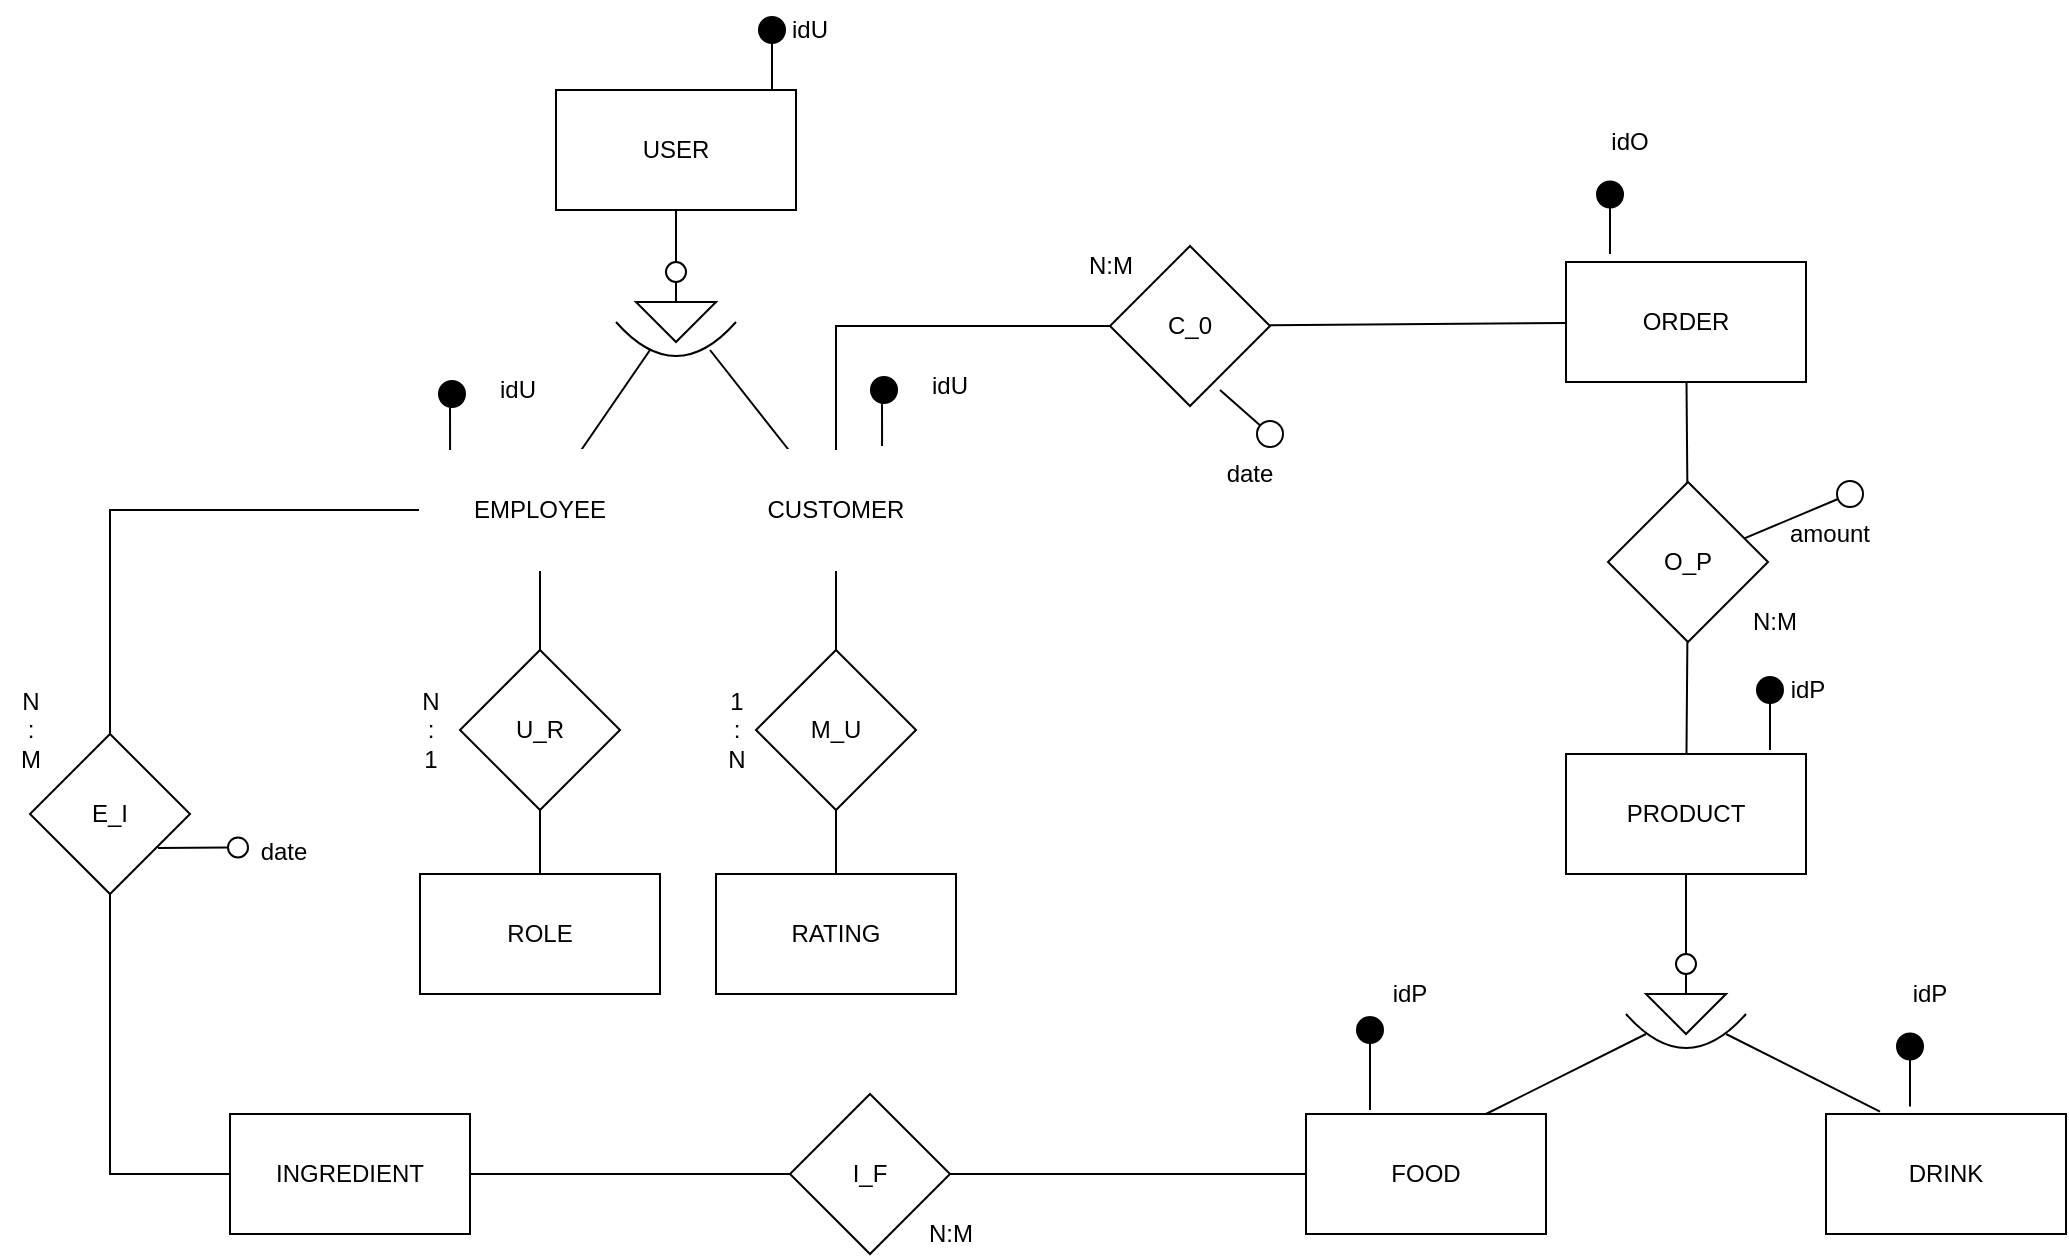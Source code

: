<mxfile>
    <diagram id="8c1o9rWZdT7yYK4Xh15i" name="ERM">
        <mxGraphModel dx="772" dy="729" grid="1" gridSize="10" guides="1" tooltips="1" connect="1" arrows="1" fold="1" page="1" pageScale="1" pageWidth="827" pageHeight="1169" math="0" shadow="0">
            <root>
                <mxCell id="0"/>
                <mxCell id="1" parent="0"/>
                <mxCell id="2" value="USER" style="rounded=0;whiteSpace=wrap;html=1;" parent="1" vertex="1">
                    <mxGeometry x="433" y="320" width="120" height="60" as="geometry"/>
                </mxCell>
                <mxCell id="3" value="ROLE" style="rounded=0;whiteSpace=wrap;html=1;" parent="1" vertex="1">
                    <mxGeometry x="365" y="712" width="120" height="60" as="geometry"/>
                </mxCell>
                <mxCell id="6" style="edgeStyle=none;html=1;endArrow=none;endFill=0;strokeColor=default;" parent="1" source="4" target="3" edge="1">
                    <mxGeometry relative="1" as="geometry">
                        <mxPoint x="160" y="560" as="targetPoint"/>
                    </mxGeometry>
                </mxCell>
                <mxCell id="152" style="edgeStyle=none;shape=connector;rounded=1;sketch=0;html=1;exitX=0.5;exitY=0;exitDx=0;exitDy=0;shadow=0;labelBackgroundColor=default;fontFamily=Helvetica;fontSize=11;fontColor=default;endArrow=none;strokeColor=default;" parent="1" source="4" target="139" edge="1">
                    <mxGeometry relative="1" as="geometry"/>
                </mxCell>
                <mxCell id="4" value="U_R" style="rhombus;whiteSpace=wrap;html=1;" parent="1" vertex="1">
                    <mxGeometry x="385" y="600" width="80" height="80" as="geometry"/>
                </mxCell>
                <mxCell id="7" value="N&lt;br&gt;:&lt;br&gt;1" style="text;html=1;align=center;verticalAlign=middle;resizable=0;points=[];autosize=1;strokeColor=none;fillColor=none;" parent="1" vertex="1">
                    <mxGeometry x="360" y="615" width="20" height="50" as="geometry"/>
                </mxCell>
                <mxCell id="46" style="edgeStyle=none;html=1;exitX=0.75;exitY=0;exitDx=0;exitDy=0;endArrow=none;endFill=0;strokeColor=default;" parent="1" source="8" edge="1">
                    <mxGeometry relative="1" as="geometry">
                        <mxPoint x="978" y="792" as="targetPoint"/>
                    </mxGeometry>
                </mxCell>
                <mxCell id="8" value="FOOD" style="rounded=0;whiteSpace=wrap;html=1;" parent="1" vertex="1">
                    <mxGeometry x="808" y="832" width="120" height="60" as="geometry"/>
                </mxCell>
                <mxCell id="9" value="INGREDIENT" style="rounded=0;whiteSpace=wrap;html=1;" parent="1" vertex="1">
                    <mxGeometry x="270" y="832" width="120" height="60" as="geometry"/>
                </mxCell>
                <mxCell id="11" style="edgeStyle=none;html=1;endArrow=none;endFill=0;strokeColor=default;" parent="1" source="10" target="9" edge="1">
                    <mxGeometry relative="1" as="geometry">
                        <mxPoint x="693" y="1092" as="targetPoint"/>
                    </mxGeometry>
                </mxCell>
                <mxCell id="30" style="edgeStyle=none;html=1;endArrow=none;endFill=0;strokeColor=default;" parent="1" source="10" target="8" edge="1">
                    <mxGeometry relative="1" as="geometry"/>
                </mxCell>
                <mxCell id="10" value="I_F" style="rhombus;whiteSpace=wrap;html=1;" parent="1" vertex="1">
                    <mxGeometry x="550" y="822" width="80" height="80" as="geometry"/>
                </mxCell>
                <mxCell id="13" value="N:M" style="text;html=1;align=center;verticalAlign=middle;resizable=0;points=[];autosize=1;strokeColor=none;fillColor=none;" parent="1" vertex="1">
                    <mxGeometry x="610" y="882" width="40" height="20" as="geometry"/>
                </mxCell>
                <mxCell id="14" value="ORDER" style="whiteSpace=wrap;html=1;" parent="1" vertex="1">
                    <mxGeometry x="938" y="406" width="120" height="60" as="geometry"/>
                </mxCell>
                <mxCell id="15" value="PRODUCT" style="whiteSpace=wrap;html=1;" parent="1" vertex="1">
                    <mxGeometry x="938" y="652" width="120" height="60" as="geometry"/>
                </mxCell>
                <mxCell id="18" style="edgeStyle=none;html=1;endArrow=none;endFill=0;strokeColor=default;" parent="1" source="16" target="15" edge="1">
                    <mxGeometry relative="1" as="geometry"/>
                </mxCell>
                <mxCell id="19" style="edgeStyle=none;html=1;endArrow=none;endFill=0;strokeColor=default;" parent="1" source="16" target="14" edge="1">
                    <mxGeometry relative="1" as="geometry"/>
                </mxCell>
                <mxCell id="16" value="O_P" style="rhombus;whiteSpace=wrap;html=1;" parent="1" vertex="1">
                    <mxGeometry x="959" y="516" width="80" height="80" as="geometry"/>
                </mxCell>
                <mxCell id="20" value="N:M" style="text;html=1;align=center;verticalAlign=middle;resizable=0;points=[];autosize=1;strokeColor=none;fillColor=none;" parent="1" vertex="1">
                    <mxGeometry x="1022" y="576" width="40" height="20" as="geometry"/>
                </mxCell>
                <mxCell id="45" style="edgeStyle=none;html=1;endArrow=none;endFill=0;strokeColor=default;exitX=0.225;exitY=-0.02;exitDx=0;exitDy=0;exitPerimeter=0;" parent="1" source="31" edge="1">
                    <mxGeometry relative="1" as="geometry">
                        <mxPoint x="1018" y="792" as="targetPoint"/>
                    </mxGeometry>
                </mxCell>
                <mxCell id="31" value="DRINK" style="rounded=0;whiteSpace=wrap;html=1;" parent="1" vertex="1">
                    <mxGeometry x="1068" y="832" width="120" height="60" as="geometry"/>
                </mxCell>
                <mxCell id="39" value="" style="group" parent="1" vertex="1" connectable="0">
                    <mxGeometry x="978" y="752" width="40" height="64" as="geometry"/>
                </mxCell>
                <mxCell id="40" value="" style="curved=1;endArrow=none;html=1;strokeColor=default;endFill=0;" parent="39" edge="1">
                    <mxGeometry width="50" height="50" relative="1" as="geometry">
                        <mxPoint x="-10" y="30" as="sourcePoint"/>
                        <mxPoint x="50" y="30" as="targetPoint"/>
                        <Array as="points">
                            <mxPoint x="20" y="64"/>
                        </Array>
                    </mxGeometry>
                </mxCell>
                <mxCell id="41" value="" style="triangle;whiteSpace=wrap;html=1;rotation=90;" parent="39" vertex="1">
                    <mxGeometry x="10" y="10" width="20" height="40" as="geometry"/>
                </mxCell>
                <mxCell id="42" value="" style="ellipse;whiteSpace=wrap;html=1;aspect=fixed;" parent="39" vertex="1">
                    <mxGeometry x="15" width="10" height="10" as="geometry"/>
                </mxCell>
                <mxCell id="43" style="edgeStyle=none;html=1;exitX=0;exitY=0.5;exitDx=0;exitDy=0;entryX=0.5;entryY=1;entryDx=0;entryDy=0;endArrow=none;endFill=0;strokeColor=default;" parent="39" source="41" target="42" edge="1">
                    <mxGeometry relative="1" as="geometry"/>
                </mxCell>
                <mxCell id="44" style="edgeStyle=none;html=1;exitX=0.5;exitY=0;exitDx=0;exitDy=0;entryX=0.5;entryY=1;entryDx=0;entryDy=0;endArrow=none;endFill=0;strokeColor=default;" parent="1" source="42" target="15" edge="1">
                    <mxGeometry relative="1" as="geometry"/>
                </mxCell>
                <mxCell id="57" value="N:M" style="text;html=1;align=center;verticalAlign=middle;resizable=0;points=[];autosize=1;strokeColor=none;fillColor=none;" parent="1" vertex="1">
                    <mxGeometry x="690" y="398" width="40" height="20" as="geometry"/>
                </mxCell>
                <mxCell id="62" style="edgeStyle=none;html=1;endArrow=none;endFill=0;strokeColor=default;" parent="1" source="60" target="61" edge="1">
                    <mxGeometry relative="1" as="geometry"/>
                </mxCell>
                <mxCell id="60" value="RATING" style="rounded=0;whiteSpace=wrap;html=1;" parent="1" vertex="1">
                    <mxGeometry x="513" y="712" width="120" height="60" as="geometry"/>
                </mxCell>
                <mxCell id="153" style="edgeStyle=none;shape=connector;rounded=1;sketch=0;html=1;shadow=0;labelBackgroundColor=default;fontFamily=Helvetica;fontSize=11;fontColor=default;endArrow=none;strokeColor=default;" parent="1" source="61" target="140" edge="1">
                    <mxGeometry relative="1" as="geometry"/>
                </mxCell>
                <mxCell id="61" value="M_U" style="rhombus;whiteSpace=wrap;html=1;" parent="1" vertex="1">
                    <mxGeometry x="533" y="600" width="80" height="80" as="geometry"/>
                </mxCell>
                <mxCell id="132" value="" style="group" parent="1" vertex="1" connectable="0">
                    <mxGeometry x="473" y="406" width="40" height="64" as="geometry"/>
                </mxCell>
                <mxCell id="133" value="" style="curved=1;endArrow=none;html=1;strokeColor=default;endFill=0;" parent="132" edge="1">
                    <mxGeometry width="50" height="50" relative="1" as="geometry">
                        <mxPoint x="-10" y="30" as="sourcePoint"/>
                        <mxPoint x="50" y="30" as="targetPoint"/>
                        <Array as="points">
                            <mxPoint x="20" y="64"/>
                        </Array>
                    </mxGeometry>
                </mxCell>
                <mxCell id="134" value="" style="triangle;whiteSpace=wrap;html=1;rotation=90;" parent="132" vertex="1">
                    <mxGeometry x="10" y="10" width="20" height="40" as="geometry"/>
                </mxCell>
                <mxCell id="135" value="" style="ellipse;whiteSpace=wrap;html=1;aspect=fixed;" parent="132" vertex="1">
                    <mxGeometry x="15" width="10" height="10" as="geometry"/>
                </mxCell>
                <mxCell id="136" style="edgeStyle=none;html=1;exitX=0;exitY=0.5;exitDx=0;exitDy=0;entryX=0.5;entryY=1;entryDx=0;entryDy=0;endArrow=none;endFill=0;strokeColor=default;" parent="132" source="134" target="135" edge="1">
                    <mxGeometry relative="1" as="geometry"/>
                </mxCell>
                <mxCell id="151" style="edgeStyle=none;shape=connector;rounded=1;sketch=0;html=1;shadow=0;labelBackgroundColor=default;fontFamily=Helvetica;fontSize=11;fontColor=default;endArrow=none;strokeColor=default;" parent="1" source="139" edge="1">
                    <mxGeometry relative="1" as="geometry">
                        <mxPoint x="480" y="450" as="targetPoint"/>
                    </mxGeometry>
                </mxCell>
                <mxCell id="158" style="edgeStyle=orthogonalEdgeStyle;shape=connector;rounded=0;sketch=0;html=1;shadow=0;labelBackgroundColor=default;fontFamily=Helvetica;fontSize=11;fontColor=default;endArrow=none;strokeColor=default;" parent="1" source="139" target="156" edge="1">
                    <mxGeometry relative="1" as="geometry"/>
                </mxCell>
                <mxCell id="139" value="EMPLOYEE" style="whiteSpace=wrap;html=1;shadow=0;strokeColor=#FFFFFF;" parent="1" vertex="1">
                    <mxGeometry x="365" y="500" width="120" height="60" as="geometry"/>
                </mxCell>
                <mxCell id="148" style="edgeStyle=none;shape=connector;rounded=1;sketch=0;html=1;shadow=0;labelBackgroundColor=default;fontFamily=Helvetica;fontSize=11;fontColor=default;endArrow=none;strokeColor=default;endFill=0;" parent="1" source="140" edge="1">
                    <mxGeometry relative="1" as="geometry">
                        <mxPoint x="510" y="450" as="targetPoint"/>
                    </mxGeometry>
                </mxCell>
                <mxCell id="140" value="CUSTOMER" style="whiteSpace=wrap;html=1;shadow=0;strokeColor=#FFFFFF;" parent="1" vertex="1">
                    <mxGeometry x="513" y="500" width="120" height="60" as="geometry"/>
                </mxCell>
                <mxCell id="143" style="edgeStyle=none;sketch=0;html=1;entryX=0.5;entryY=1;entryDx=0;entryDy=0;shadow=0;endArrow=none;endFill=0;strokeColor=default;rounded=1;startFill=1;" parent="1" source="135" target="2" edge="1">
                    <mxGeometry relative="1" as="geometry"/>
                </mxCell>
                <mxCell id="154" value="1&lt;br&gt;:&lt;br&gt;N" style="text;html=1;align=center;verticalAlign=middle;resizable=0;points=[];autosize=1;strokeColor=none;fillColor=none;" parent="1" vertex="1">
                    <mxGeometry x="513" y="615" width="20" height="50" as="geometry"/>
                </mxCell>
                <mxCell id="157" style="edgeStyle=orthogonalEdgeStyle;shape=connector;rounded=0;sketch=0;html=1;shadow=0;labelBackgroundColor=default;fontFamily=Helvetica;fontSize=11;fontColor=default;endArrow=none;strokeColor=default;" parent="1" source="156" target="9" edge="1">
                    <mxGeometry relative="1" as="geometry">
                        <Array as="points">
                            <mxPoint x="210" y="862"/>
                        </Array>
                    </mxGeometry>
                </mxCell>
                <mxCell id="156" value="E_I" style="rhombus;whiteSpace=wrap;html=1;" parent="1" vertex="1">
                    <mxGeometry x="170" y="642" width="80" height="80" as="geometry"/>
                </mxCell>
                <mxCell id="159" value="N&lt;br&gt;:&lt;br&gt;M" style="text;html=1;align=center;verticalAlign=middle;resizable=0;points=[];autosize=1;strokeColor=none;fillColor=none;" parent="1" vertex="1">
                    <mxGeometry x="155" y="615" width="30" height="50" as="geometry"/>
                </mxCell>
                <mxCell id="161" style="edgeStyle=none;html=1;endArrow=none;endFill=0;" parent="1" source="160" target="14" edge="1">
                    <mxGeometry relative="1" as="geometry"/>
                </mxCell>
                <mxCell id="163" style="edgeStyle=orthogonalEdgeStyle;html=1;endArrow=none;endFill=0;rounded=0;" parent="1" source="160" target="140" edge="1">
                    <mxGeometry relative="1" as="geometry"/>
                </mxCell>
                <mxCell id="160" value="C_0" style="rhombus;whiteSpace=wrap;html=1;" parent="1" vertex="1">
                    <mxGeometry x="710" y="398" width="80" height="80" as="geometry"/>
                </mxCell>
                <mxCell id="166" style="edgeStyle=orthogonalEdgeStyle;rounded=0;orthogonalLoop=1;jettySize=auto;html=1;endSize=13;endArrow=oval;endFill=1;strokeWidth=1;" parent="1" edge="1">
                    <mxGeometry relative="1" as="geometry">
                        <mxPoint x="1110" y="798.25" as="targetPoint"/>
                        <mxPoint x="1110" y="828.25" as="sourcePoint"/>
                    </mxGeometry>
                </mxCell>
                <mxCell id="167" value="idP" style="text;html=1;strokeColor=none;fillColor=none;align=center;verticalAlign=middle;whiteSpace=wrap;rounded=0;" parent="1" vertex="1">
                    <mxGeometry x="1100" y="762" width="40" height="20" as="geometry"/>
                </mxCell>
                <mxCell id="171" style="edgeStyle=orthogonalEdgeStyle;rounded=0;orthogonalLoop=1;jettySize=auto;html=1;endSize=13;endArrow=oval;endFill=1;strokeWidth=1;" parent="1" edge="1">
                    <mxGeometry relative="1" as="geometry">
                        <mxPoint x="1040" y="620" as="targetPoint"/>
                        <mxPoint x="1040" y="650" as="sourcePoint"/>
                    </mxGeometry>
                </mxCell>
                <mxCell id="172" style="edgeStyle=orthogonalEdgeStyle;rounded=0;orthogonalLoop=1;jettySize=auto;html=1;endSize=13;endArrow=oval;endFill=1;strokeWidth=1;" parent="1" edge="1">
                    <mxGeometry relative="1" as="geometry">
                        <mxPoint x="840" y="790" as="targetPoint"/>
                        <mxPoint x="840" y="830" as="sourcePoint"/>
                    </mxGeometry>
                </mxCell>
                <mxCell id="173" value="idP" style="text;html=1;strokeColor=none;fillColor=none;align=center;verticalAlign=middle;whiteSpace=wrap;rounded=0;" parent="1" vertex="1">
                    <mxGeometry x="1039" y="610" width="40" height="20" as="geometry"/>
                </mxCell>
                <mxCell id="175" value="idP" style="text;html=1;strokeColor=none;fillColor=none;align=center;verticalAlign=middle;whiteSpace=wrap;rounded=0;" parent="1" vertex="1">
                    <mxGeometry x="840" y="762" width="40" height="20" as="geometry"/>
                </mxCell>
                <mxCell id="185" style="edgeStyle=orthogonalEdgeStyle;rounded=0;orthogonalLoop=1;jettySize=auto;html=1;endSize=13;endArrow=oval;endFill=1;strokeWidth=1;" parent="1" edge="1">
                    <mxGeometry relative="1" as="geometry">
                        <mxPoint x="541" y="290" as="targetPoint"/>
                        <mxPoint x="541" y="320" as="sourcePoint"/>
                    </mxGeometry>
                </mxCell>
                <mxCell id="186" value="idU&lt;br&gt;" style="text;html=1;strokeColor=none;fillColor=none;align=center;verticalAlign=middle;whiteSpace=wrap;rounded=0;" parent="1" vertex="1">
                    <mxGeometry x="540" y="280" width="40" height="20" as="geometry"/>
                </mxCell>
                <mxCell id="187" value="idU" style="text;html=1;strokeColor=none;fillColor=none;align=center;verticalAlign=middle;whiteSpace=wrap;rounded=0;" parent="1" vertex="1">
                    <mxGeometry x="610" y="458" width="40" height="20" as="geometry"/>
                </mxCell>
                <mxCell id="188" style="edgeStyle=orthogonalEdgeStyle;rounded=0;orthogonalLoop=1;jettySize=auto;html=1;endSize=13;endArrow=oval;endFill=1;strokeWidth=1;exitX=0.692;exitY=-0.033;exitDx=0;exitDy=0;exitPerimeter=0;" parent="1" source="140" edge="1">
                    <mxGeometry relative="1" as="geometry">
                        <mxPoint x="597" y="470" as="targetPoint"/>
                        <mxPoint x="597" y="480" as="sourcePoint"/>
                        <Array as="points">
                            <mxPoint x="596" y="470"/>
                            <mxPoint x="597" y="470"/>
                        </Array>
                    </mxGeometry>
                </mxCell>
                <mxCell id="189" value="idU" style="text;html=1;strokeColor=none;fillColor=none;align=center;verticalAlign=middle;whiteSpace=wrap;rounded=0;" parent="1" vertex="1">
                    <mxGeometry x="394" y="459.99" width="40" height="20" as="geometry"/>
                </mxCell>
                <mxCell id="190" style="edgeStyle=orthogonalEdgeStyle;rounded=0;orthogonalLoop=1;jettySize=auto;html=1;endSize=13;endArrow=oval;endFill=1;strokeWidth=1;exitX=0.692;exitY=-0.033;exitDx=0;exitDy=0;exitPerimeter=0;" parent="1" edge="1">
                    <mxGeometry relative="1" as="geometry">
                        <mxPoint x="381" y="471.99" as="targetPoint"/>
                        <mxPoint x="380.04" y="500.01" as="sourcePoint"/>
                        <Array as="points">
                            <mxPoint x="380" y="471.99"/>
                            <mxPoint x="381" y="471.99"/>
                        </Array>
                    </mxGeometry>
                </mxCell>
                <mxCell id="194" style="edgeStyle=orthogonalEdgeStyle;rounded=0;orthogonalLoop=1;jettySize=auto;html=1;endSize=13;endArrow=oval;endFill=1;strokeWidth=1;" parent="1" edge="1">
                    <mxGeometry relative="1" as="geometry">
                        <mxPoint x="960.01" y="372.25" as="targetPoint"/>
                        <mxPoint x="960" y="402" as="sourcePoint"/>
                    </mxGeometry>
                </mxCell>
                <mxCell id="195" value="idO" style="text;html=1;strokeColor=none;fillColor=none;align=center;verticalAlign=middle;whiteSpace=wrap;rounded=0;" parent="1" vertex="1">
                    <mxGeometry x="950.01" y="336" width="40" height="20" as="geometry"/>
                </mxCell>
                <mxCell id="203" style="edgeStyle=none;html=1;exitX=1;exitY=0.5;exitDx=0;exitDy=0;endArrow=oval;endFill=0;endSize=10;strokeWidth=1;" parent="1" edge="1">
                    <mxGeometry relative="1" as="geometry">
                        <mxPoint x="274.0" y="698.714" as="targetPoint"/>
                        <mxPoint x="234" y="699" as="sourcePoint"/>
                    </mxGeometry>
                </mxCell>
                <mxCell id="204" value="date" style="text;html=1;strokeColor=none;fillColor=none;align=center;verticalAlign=middle;whiteSpace=wrap;rounded=0;" parent="1" vertex="1">
                    <mxGeometry x="277" y="686" width="40" height="30" as="geometry"/>
                </mxCell>
                <mxCell id="209" value="date" style="text;html=1;align=center;verticalAlign=middle;whiteSpace=wrap;rounded=0;" parent="1" vertex="1">
                    <mxGeometry x="760" y="502" width="40" height="20" as="geometry"/>
                </mxCell>
                <mxCell id="210" value="" style="endArrow=oval;html=1;endSize=13;endFill=0;exitX=1;exitY=1;exitDx=0;exitDy=0;" parent="1" edge="1">
                    <mxGeometry width="50" height="50" relative="1" as="geometry">
                        <mxPoint x="765" y="470" as="sourcePoint"/>
                        <mxPoint x="790" y="492" as="targetPoint"/>
                    </mxGeometry>
                </mxCell>
                <mxCell id="211" value="amount" style="text;html=1;align=center;verticalAlign=middle;whiteSpace=wrap;rounded=0;" parent="1" vertex="1">
                    <mxGeometry x="1050" y="532" width="40" height="20" as="geometry"/>
                </mxCell>
                <mxCell id="212" value="" style="endArrow=oval;html=1;endSize=13;endFill=0;" parent="1" source="16" edge="1">
                    <mxGeometry width="50" height="50" relative="1" as="geometry">
                        <mxPoint x="1055" y="500" as="sourcePoint"/>
                        <mxPoint x="1080" y="522" as="targetPoint"/>
                    </mxGeometry>
                </mxCell>
            </root>
        </mxGraphModel>
    </diagram>
    <diagram id="1A2ss2mb57152sxR37Wm" name="Atributos">
        <mxGraphModel dx="452" dy="1597" grid="1" gridSize="10" guides="1" tooltips="1" connect="1" arrows="1" fold="1" page="1" pageScale="1" pageWidth="827" pageHeight="1169" math="0" shadow="0">
            <root>
                <mxCell id="eAu-NR-9ebsZ6I9GMLMq-0"/>
                <mxCell id="eAu-NR-9ebsZ6I9GMLMq-1" parent="eAu-NR-9ebsZ6I9GMLMq-0"/>
                <mxCell id="eAu-NR-9ebsZ6I9GMLMq-2" value="ROLE" style="rounded=0;whiteSpace=wrap;html=1;" parent="eAu-NR-9ebsZ6I9GMLMq-1" vertex="1">
                    <mxGeometry x="55" y="192" width="120" height="60" as="geometry"/>
                </mxCell>
                <mxCell id="eAu-NR-9ebsZ6I9GMLMq-3" value="RATING" style="rounded=0;whiteSpace=wrap;html=1;" parent="eAu-NR-9ebsZ6I9GMLMq-1" vertex="1">
                    <mxGeometry x="263" y="192" width="120" height="60" as="geometry"/>
                </mxCell>
                <mxCell id="eAu-NR-9ebsZ6I9GMLMq-4" style="edgeStyle=orthogonalEdgeStyle;rounded=0;orthogonalLoop=1;jettySize=auto;html=1;endSize=13;endArrow=oval;endFill=1;strokeWidth=1;" parent="eAu-NR-9ebsZ6I9GMLMq-1" edge="1">
                    <mxGeometry relative="1" as="geometry">
                        <mxPoint x="69" y="170" as="targetPoint"/>
                        <mxPoint x="69" y="190" as="sourcePoint"/>
                    </mxGeometry>
                </mxCell>
                <mxCell id="eAu-NR-9ebsZ6I9GMLMq-5" value="idR" style="text;html=1;strokeColor=none;fillColor=none;align=center;verticalAlign=middle;whiteSpace=wrap;rounded=0;" parent="eAu-NR-9ebsZ6I9GMLMq-1" vertex="1">
                    <mxGeometry x="30" y="147" width="40" height="20" as="geometry"/>
                </mxCell>
                <mxCell id="eAu-NR-9ebsZ6I9GMLMq-6" value="" style="endArrow=oval;html=1;endSize=13;endFill=0;" parent="eAu-NR-9ebsZ6I9GMLMq-1" edge="1">
                    <mxGeometry width="50" height="50" relative="1" as="geometry">
                        <mxPoint x="97" y="192" as="sourcePoint"/>
                        <mxPoint x="97" y="152" as="targetPoint"/>
                    </mxGeometry>
                </mxCell>
                <mxCell id="eAu-NR-9ebsZ6I9GMLMq-7" value="name" style="text;html=1;strokeColor=none;fillColor=none;align=center;verticalAlign=middle;whiteSpace=wrap;rounded=0;" parent="eAu-NR-9ebsZ6I9GMLMq-1" vertex="1">
                    <mxGeometry x="77" y="127" width="40" height="20" as="geometry"/>
                </mxCell>
                <mxCell id="eAu-NR-9ebsZ6I9GMLMq-8" value="" style="endArrow=oval;html=1;endSize=13;endFill=0;" parent="eAu-NR-9ebsZ6I9GMLMq-1" edge="1">
                    <mxGeometry width="50" height="50" relative="1" as="geometry">
                        <mxPoint x="134" y="190" as="sourcePoint"/>
                        <mxPoint x="134" y="130" as="targetPoint"/>
                    </mxGeometry>
                </mxCell>
                <mxCell id="eAu-NR-9ebsZ6I9GMLMq-9" value="description" style="text;html=1;strokeColor=none;fillColor=none;align=center;verticalAlign=middle;whiteSpace=wrap;rounded=0;" parent="eAu-NR-9ebsZ6I9GMLMq-1" vertex="1">
                    <mxGeometry x="124" y="100" width="40" height="20" as="geometry"/>
                </mxCell>
                <mxCell id="eAu-NR-9ebsZ6I9GMLMq-10" style="edgeStyle=orthogonalEdgeStyle;rounded=0;orthogonalLoop=1;jettySize=auto;html=1;endSize=13;endArrow=oval;endFill=1;strokeWidth=1;" parent="eAu-NR-9ebsZ6I9GMLMq-1" edge="1">
                    <mxGeometry relative="1" as="geometry">
                        <mxPoint x="279" y="170" as="targetPoint"/>
                        <mxPoint x="279" y="190" as="sourcePoint"/>
                    </mxGeometry>
                </mxCell>
                <mxCell id="eAu-NR-9ebsZ6I9GMLMq-11" value="idR" style="text;html=1;strokeColor=none;fillColor=none;align=center;verticalAlign=middle;whiteSpace=wrap;rounded=0;" parent="eAu-NR-9ebsZ6I9GMLMq-1" vertex="1">
                    <mxGeometry x="240" y="147" width="40" height="20" as="geometry"/>
                </mxCell>
                <mxCell id="eAu-NR-9ebsZ6I9GMLMq-12" value="" style="endArrow=oval;html=1;endSize=13;endFill=0;" parent="eAu-NR-9ebsZ6I9GMLMq-1" edge="1">
                    <mxGeometry width="50" height="50" relative="1" as="geometry">
                        <mxPoint x="306" y="192" as="sourcePoint"/>
                        <mxPoint x="306" y="152" as="targetPoint"/>
                    </mxGeometry>
                </mxCell>
                <mxCell id="eAu-NR-9ebsZ6I9GMLMq-13" value="value" style="text;html=1;strokeColor=none;fillColor=none;align=center;verticalAlign=middle;whiteSpace=wrap;rounded=0;" parent="eAu-NR-9ebsZ6I9GMLMq-1" vertex="1">
                    <mxGeometry x="286" y="127" width="40" height="20" as="geometry"/>
                </mxCell>
                <mxCell id="eAu-NR-9ebsZ6I9GMLMq-14" value="" style="endArrow=oval;html=1;endSize=13;endFill=0;" parent="eAu-NR-9ebsZ6I9GMLMq-1" edge="1">
                    <mxGeometry width="50" height="50" relative="1" as="geometry">
                        <mxPoint x="341" y="192" as="sourcePoint"/>
                        <mxPoint x="341" y="130" as="targetPoint"/>
                    </mxGeometry>
                </mxCell>
                <mxCell id="eAu-NR-9ebsZ6I9GMLMq-15" value="message" style="text;html=1;strokeColor=none;fillColor=none;align=center;verticalAlign=middle;whiteSpace=wrap;rounded=0;" parent="eAu-NR-9ebsZ6I9GMLMq-1" vertex="1">
                    <mxGeometry x="326" y="100" width="40" height="20" as="geometry"/>
                </mxCell>
                <mxCell id="eAu-NR-9ebsZ6I9GMLMq-16" value="" style="endArrow=oval;html=1;endSize=13;endFill=0;" parent="eAu-NR-9ebsZ6I9GMLMq-1" edge="1">
                    <mxGeometry width="50" height="50" relative="1" as="geometry">
                        <mxPoint x="164" y="189.5" as="sourcePoint"/>
                        <mxPoint x="164" y="149.5" as="targetPoint"/>
                    </mxGeometry>
                </mxCell>
                <mxCell id="eAu-NR-9ebsZ6I9GMLMq-17" value="deleted" style="text;html=1;strokeColor=none;fillColor=none;align=center;verticalAlign=middle;whiteSpace=wrap;rounded=0;" parent="eAu-NR-9ebsZ6I9GMLMq-1" vertex="1">
                    <mxGeometry x="150" y="127" width="40" height="20" as="geometry"/>
                </mxCell>
                <mxCell id="eAu-NR-9ebsZ6I9GMLMq-18" value="" style="endArrow=oval;html=1;endSize=13;endFill=0;" parent="eAu-NR-9ebsZ6I9GMLMq-1" edge="1">
                    <mxGeometry width="50" height="50" relative="1" as="geometry">
                        <mxPoint x="370" y="192" as="sourcePoint"/>
                        <mxPoint x="370" y="152" as="targetPoint"/>
                    </mxGeometry>
                </mxCell>
                <mxCell id="eAu-NR-9ebsZ6I9GMLMq-19" value="date" style="text;html=1;strokeColor=none;fillColor=none;align=center;verticalAlign=middle;whiteSpace=wrap;rounded=0;" parent="eAu-NR-9ebsZ6I9GMLMq-1" vertex="1">
                    <mxGeometry x="350" y="127" width="40" height="20" as="geometry"/>
                </mxCell>
                <mxCell id="eAu-NR-9ebsZ6I9GMLMq-20" value="USER" style="rounded=0;whiteSpace=wrap;html=1;" parent="eAu-NR-9ebsZ6I9GMLMq-1" vertex="1">
                    <mxGeometry x="568" y="100" width="120" height="60" as="geometry"/>
                </mxCell>
                <mxCell id="eAu-NR-9ebsZ6I9GMLMq-21" value="" style="group;" parent="eAu-NR-9ebsZ6I9GMLMq-1" vertex="1" connectable="0">
                    <mxGeometry x="608" y="186" width="40" height="64" as="geometry"/>
                </mxCell>
                <mxCell id="eAu-NR-9ebsZ6I9GMLMq-22" value="" style="curved=1;endArrow=none;html=1;endFill=0;" parent="eAu-NR-9ebsZ6I9GMLMq-21" edge="1">
                    <mxGeometry width="50" height="50" relative="1" as="geometry">
                        <mxPoint x="-10" y="30" as="sourcePoint"/>
                        <mxPoint x="50" y="30" as="targetPoint"/>
                        <Array as="points">
                            <mxPoint x="20" y="64"/>
                        </Array>
                    </mxGeometry>
                </mxCell>
                <mxCell id="eAu-NR-9ebsZ6I9GMLMq-23" value="" style="triangle;whiteSpace=wrap;html=1;rotation=90;" parent="eAu-NR-9ebsZ6I9GMLMq-21" vertex="1">
                    <mxGeometry x="10" y="10" width="20" height="40" as="geometry"/>
                </mxCell>
                <mxCell id="eAu-NR-9ebsZ6I9GMLMq-24" value="" style="ellipse;whiteSpace=wrap;html=1;aspect=fixed;" parent="eAu-NR-9ebsZ6I9GMLMq-21" vertex="1">
                    <mxGeometry x="15" width="10" height="10" as="geometry"/>
                </mxCell>
                <mxCell id="eAu-NR-9ebsZ6I9GMLMq-25" style="edgeStyle=none;html=1;exitX=0;exitY=0.5;exitDx=0;exitDy=0;entryX=0.5;entryY=1;entryDx=0;entryDy=0;endArrow=none;endFill=0;strokeColor=#2D7600;fillColor=#60a917;" parent="eAu-NR-9ebsZ6I9GMLMq-21" source="eAu-NR-9ebsZ6I9GMLMq-23" target="eAu-NR-9ebsZ6I9GMLMq-24" edge="1">
                    <mxGeometry relative="1" as="geometry"/>
                </mxCell>
                <mxCell id="eAu-NR-9ebsZ6I9GMLMq-26" style="edgeStyle=none;shape=connector;rounded=1;sketch=0;html=1;shadow=0;labelBackgroundColor=default;fontFamily=Helvetica;fontSize=11;fontColor=default;endArrow=none;" parent="eAu-NR-9ebsZ6I9GMLMq-1" source="eAu-NR-9ebsZ6I9GMLMq-27" edge="1">
                    <mxGeometry relative="1" as="geometry">
                        <mxPoint x="615" y="230" as="targetPoint"/>
                    </mxGeometry>
                </mxCell>
                <mxCell id="eAu-NR-9ebsZ6I9GMLMq-27" value="EMPLOYEE" style="whiteSpace=wrap;html=1;shadow=0;" parent="eAu-NR-9ebsZ6I9GMLMq-1" vertex="1">
                    <mxGeometry x="500" y="280" width="120" height="60" as="geometry"/>
                </mxCell>
                <mxCell id="eAu-NR-9ebsZ6I9GMLMq-28" style="edgeStyle=none;shape=connector;rounded=1;sketch=0;html=1;shadow=0;labelBackgroundColor=default;fontFamily=Helvetica;fontSize=11;fontColor=default;endArrow=none;endFill=0;" parent="eAu-NR-9ebsZ6I9GMLMq-1" source="eAu-NR-9ebsZ6I9GMLMq-29" edge="1">
                    <mxGeometry relative="1" as="geometry">
                        <mxPoint x="645" y="230" as="targetPoint"/>
                    </mxGeometry>
                </mxCell>
                <mxCell id="eAu-NR-9ebsZ6I9GMLMq-29" value="CUSTOMER" style="whiteSpace=wrap;html=1;shadow=0;" parent="eAu-NR-9ebsZ6I9GMLMq-1" vertex="1">
                    <mxGeometry x="648" y="280" width="120" height="60" as="geometry"/>
                </mxCell>
                <mxCell id="eAu-NR-9ebsZ6I9GMLMq-30" style="edgeStyle=none;sketch=0;html=1;entryX=0.5;entryY=1;entryDx=0;entryDy=0;shadow=0;endArrow=none;endFill=0;rounded=1;startFill=1;" parent="eAu-NR-9ebsZ6I9GMLMq-1" source="eAu-NR-9ebsZ6I9GMLMq-24" target="eAu-NR-9ebsZ6I9GMLMq-20" edge="1">
                    <mxGeometry relative="1" as="geometry"/>
                </mxCell>
                <mxCell id="eAu-NR-9ebsZ6I9GMLMq-31" style="edgeStyle=orthogonalEdgeStyle;rounded=0;orthogonalLoop=1;jettySize=auto;html=1;endSize=13;endArrow=oval;endFill=1;strokeWidth=1;exitX=0.085;exitY=0;exitDx=0;exitDy=0;exitPerimeter=0;" parent="eAu-NR-9ebsZ6I9GMLMq-1" source="eAu-NR-9ebsZ6I9GMLMq-20" edge="1">
                    <mxGeometry relative="1" as="geometry">
                        <mxPoint x="578.18" y="45" as="targetPoint"/>
                        <mxPoint x="577.82" y="89.1" as="sourcePoint"/>
                    </mxGeometry>
                </mxCell>
                <mxCell id="eAu-NR-9ebsZ6I9GMLMq-32" value="idU&lt;br&gt;" style="text;html=1;align=center;verticalAlign=middle;whiteSpace=wrap;rounded=0;" parent="eAu-NR-9ebsZ6I9GMLMq-1" vertex="1">
                    <mxGeometry x="540" y="40" width="40" height="20" as="geometry"/>
                </mxCell>
                <mxCell id="eAu-NR-9ebsZ6I9GMLMq-33" style="edgeStyle=orthogonalEdgeStyle;rounded=0;orthogonalLoop=1;jettySize=auto;html=1;endSize=13;endArrow=oval;endFill=1;strokeWidth=1;exitX=0.694;exitY=-0.009;exitDx=0;exitDy=0;exitPerimeter=0;" parent="eAu-NR-9ebsZ6I9GMLMq-1" source="eAu-NR-9ebsZ6I9GMLMq-29" edge="1">
                    <mxGeometry relative="1" as="geometry">
                        <mxPoint x="732" y="250" as="targetPoint"/>
                        <mxPoint x="732" y="260" as="sourcePoint"/>
                        <Array as="points">
                            <mxPoint x="731" y="250"/>
                        </Array>
                    </mxGeometry>
                </mxCell>
                <mxCell id="eAu-NR-9ebsZ6I9GMLMq-34" value="idU" style="text;html=1;align=center;verticalAlign=middle;whiteSpace=wrap;rounded=0;" parent="eAu-NR-9ebsZ6I9GMLMq-1" vertex="1">
                    <mxGeometry x="500" y="360" width="40" height="20" as="geometry"/>
                </mxCell>
                <mxCell id="eAu-NR-9ebsZ6I9GMLMq-35" style="edgeStyle=orthogonalEdgeStyle;rounded=0;orthogonalLoop=1;jettySize=auto;html=1;endSize=13;endArrow=oval;endFill=1;strokeWidth=1;exitX=0.344;exitY=1.034;exitDx=0;exitDy=0;exitPerimeter=0;entryX=1;entryY=0.5;entryDx=0;entryDy=0;" parent="eAu-NR-9ebsZ6I9GMLMq-1" source="eAu-NR-9ebsZ6I9GMLMq-27" target="eAu-NR-9ebsZ6I9GMLMq-34" edge="1">
                    <mxGeometry relative="1" as="geometry">
                        <mxPoint x="546" y="370" as="targetPoint"/>
                        <mxPoint x="545.04" y="400.02" as="sourcePoint"/>
                        <Array as="points">
                            <mxPoint x="541" y="372"/>
                            <mxPoint x="540" y="372"/>
                        </Array>
                    </mxGeometry>
                </mxCell>
                <mxCell id="eAu-NR-9ebsZ6I9GMLMq-36" value="IdU" style="text;html=1;align=center;verticalAlign=middle;resizable=0;points=[];autosize=1;strokeColor=none;fillColor=none;" parent="eAu-NR-9ebsZ6I9GMLMq-1" vertex="1">
                    <mxGeometry x="733" y="239.99" width="30" height="20" as="geometry"/>
                </mxCell>
                <mxCell id="eAu-NR-9ebsZ6I9GMLMq-37" style="edgeStyle=orthogonalEdgeStyle;rounded=0;orthogonalLoop=1;jettySize=auto;html=1;startArrow=none;startFill=0;endArrow=oval;endFill=0;endSize=11;sourcePerimeterSpacing=9;exitX=0.208;exitY=-0.04;exitDx=0;exitDy=0;exitPerimeter=0;" parent="eAu-NR-9ebsZ6I9GMLMq-1" edge="1">
                    <mxGeometry relative="1" as="geometry">
                        <mxPoint x="600" as="targetPoint"/>
                        <mxPoint x="600.0" y="100.0" as="sourcePoint"/>
                    </mxGeometry>
                </mxCell>
                <mxCell id="eAu-NR-9ebsZ6I9GMLMq-38" style="edgeStyle=orthogonalEdgeStyle;rounded=0;orthogonalLoop=1;jettySize=auto;html=1;startArrow=none;startFill=0;endArrow=oval;endFill=0;endSize=11;sourcePerimeterSpacing=9;exitX=0.315;exitY=-0.02;exitDx=0;exitDy=0;exitPerimeter=0;" parent="eAu-NR-9ebsZ6I9GMLMq-1" edge="1">
                    <mxGeometry relative="1" as="geometry">
                        <mxPoint x="668" y="60" as="targetPoint"/>
                        <mxPoint x="667.8" y="98.8" as="sourcePoint"/>
                    </mxGeometry>
                </mxCell>
                <mxCell id="eAu-NR-9ebsZ6I9GMLMq-39" style="edgeStyle=orthogonalEdgeStyle;rounded=0;orthogonalLoop=1;jettySize=auto;html=1;startArrow=none;startFill=0;endArrow=oval;endFill=0;endSize=11;sourcePerimeterSpacing=9;exitX=0.418;exitY=0;exitDx=0;exitDy=0;exitPerimeter=0;" parent="eAu-NR-9ebsZ6I9GMLMq-1" edge="1">
                    <mxGeometry relative="1" as="geometry">
                        <mxPoint x="680.18" y="80" as="targetPoint"/>
                        <mxPoint x="680.16" y="100" as="sourcePoint"/>
                    </mxGeometry>
                </mxCell>
                <mxCell id="eAu-NR-9ebsZ6I9GMLMq-40" value="fatherLastName" style="text;html=1;align=center;verticalAlign=middle;resizable=0;points=[];autosize=1;strokeColor=none;fillColor=none;" parent="eAu-NR-9ebsZ6I9GMLMq-1" vertex="1">
                    <mxGeometry x="600" y="-20" width="100" height="20" as="geometry"/>
                </mxCell>
                <mxCell id="eAu-NR-9ebsZ6I9GMLMq-41" value="email" style="text;html=1;align=center;verticalAlign=middle;resizable=0;points=[];autosize=1;strokeColor=none;fillColor=none;" parent="eAu-NR-9ebsZ6I9GMLMq-1" vertex="1">
                    <mxGeometry x="675" y="40" width="40" height="20" as="geometry"/>
                </mxCell>
                <mxCell id="eAu-NR-9ebsZ6I9GMLMq-42" value="password" style="text;html=1;align=center;verticalAlign=middle;resizable=0;points=[];autosize=1;strokeColor=none;fillColor=none;" parent="eAu-NR-9ebsZ6I9GMLMq-1" vertex="1">
                    <mxGeometry x="677" y="70" width="70" height="20" as="geometry"/>
                </mxCell>
                <mxCell id="eAu-NR-9ebsZ6I9GMLMq-43" value="" style="endArrow=oval;html=1;endSize=13;endFill=0;" parent="eAu-NR-9ebsZ6I9GMLMq-1" edge="1">
                    <mxGeometry width="50" height="50" relative="1" as="geometry">
                        <mxPoint x="500" y="278" as="sourcePoint"/>
                        <mxPoint x="500" y="238" as="targetPoint"/>
                    </mxGeometry>
                </mxCell>
                <mxCell id="eAu-NR-9ebsZ6I9GMLMq-44" value="" style="endArrow=oval;html=1;endSize=13;endFill=0;" parent="eAu-NR-9ebsZ6I9GMLMq-1" edge="1">
                    <mxGeometry width="50" height="50" relative="1" as="geometry">
                        <mxPoint x="535" y="278" as="sourcePoint"/>
                        <mxPoint x="535" y="216" as="targetPoint"/>
                    </mxGeometry>
                </mxCell>
                <mxCell id="eAu-NR-9ebsZ6I9GMLMq-45" value="address" style="text;html=1;strokeColor=none;fillColor=none;align=center;verticalAlign=middle;whiteSpace=wrap;rounded=0;" parent="eAu-NR-9ebsZ6I9GMLMq-1" vertex="1">
                    <mxGeometry x="520" y="186" width="40" height="20" as="geometry"/>
                </mxCell>
                <mxCell id="eAu-NR-9ebsZ6I9GMLMq-46" value="salary" style="text;html=1;strokeColor=none;fillColor=none;align=center;verticalAlign=middle;whiteSpace=wrap;rounded=0;" parent="eAu-NR-9ebsZ6I9GMLMq-1" vertex="1">
                    <mxGeometry x="470" y="206" width="40" height="20" as="geometry"/>
                </mxCell>
                <mxCell id="eAu-NR-9ebsZ6I9GMLMq-47" style="edgeStyle=none;html=1;endArrow=oval;endFill=1;strokeWidth=1;endSize=10;" parent="eAu-NR-9ebsZ6I9GMLMq-1" edge="1">
                    <mxGeometry relative="1" as="geometry">
                        <mxPoint x="67" y="468" as="targetPoint"/>
                        <mxPoint x="67" y="408" as="sourcePoint"/>
                    </mxGeometry>
                </mxCell>
                <mxCell id="eAu-NR-9ebsZ6I9GMLMq-48" style="edgeStyle=none;html=1;exitX=0.5;exitY=1;exitDx=0;exitDy=0;endArrow=oval;endFill=0;endSize=10;strokeWidth=1;" parent="eAu-NR-9ebsZ6I9GMLMq-1" edge="1">
                    <mxGeometry relative="1" as="geometry">
                        <mxPoint x="85" y="448" as="targetPoint"/>
                        <mxPoint x="85" y="410" as="sourcePoint"/>
                    </mxGeometry>
                </mxCell>
                <mxCell id="eAu-NR-9ebsZ6I9GMLMq-49" value="INGREDIENT" style="rounded=0;whiteSpace=wrap;html=1;" parent="eAu-NR-9ebsZ6I9GMLMq-1" vertex="1">
                    <mxGeometry x="55" y="350" width="120" height="60" as="geometry"/>
                </mxCell>
                <mxCell id="eAu-NR-9ebsZ6I9GMLMq-50" value="IdI" style="text;html=1;strokeColor=none;fillColor=none;align=center;verticalAlign=middle;whiteSpace=wrap;rounded=0;" parent="eAu-NR-9ebsZ6I9GMLMq-1" vertex="1">
                    <mxGeometry x="55" y="458" width="60" height="30" as="geometry"/>
                </mxCell>
                <mxCell id="eAu-NR-9ebsZ6I9GMLMq-51" style="edgeStyle=none;html=1;endArrow=oval;endFill=0;endSize=10;strokeWidth=1;" parent="eAu-NR-9ebsZ6I9GMLMq-1" edge="1">
                    <mxGeometry relative="1" as="geometry">
                        <mxPoint x="102" y="438" as="targetPoint"/>
                        <mxPoint x="102" y="410" as="sourcePoint"/>
                        <Array as="points">
                            <mxPoint x="102" y="418"/>
                        </Array>
                    </mxGeometry>
                </mxCell>
                <mxCell id="eAu-NR-9ebsZ6I9GMLMq-52" value="name" style="text;html=1;strokeColor=none;fillColor=none;align=center;verticalAlign=middle;whiteSpace=wrap;rounded=0;" parent="eAu-NR-9ebsZ6I9GMLMq-1" vertex="1">
                    <mxGeometry x="75" y="444" width="60" height="30" as="geometry"/>
                </mxCell>
                <mxCell id="eAu-NR-9ebsZ6I9GMLMq-53" value="amount" style="text;html=1;strokeColor=none;fillColor=none;align=center;verticalAlign=middle;whiteSpace=wrap;rounded=0;" parent="eAu-NR-9ebsZ6I9GMLMq-1" vertex="1">
                    <mxGeometry x="102" y="433" width="53" height="20" as="geometry"/>
                </mxCell>
                <mxCell id="eAu-NR-9ebsZ6I9GMLMq-54" style="edgeStyle=none;html=1;endArrow=oval;endFill=0;endSize=10;strokeWidth=1;" parent="eAu-NR-9ebsZ6I9GMLMq-1" edge="1">
                    <mxGeometry relative="1" as="geometry">
                        <mxPoint x="117" y="428" as="targetPoint"/>
                        <mxPoint x="117" y="410" as="sourcePoint"/>
                        <Array as="points">
                            <mxPoint x="117" y="418"/>
                        </Array>
                    </mxGeometry>
                </mxCell>
                <mxCell id="eAu-NR-9ebsZ6I9GMLMq-55" value="price" style="text;html=1;strokeColor=none;fillColor=none;align=center;verticalAlign=middle;whiteSpace=wrap;rounded=0;" parent="eAu-NR-9ebsZ6I9GMLMq-1" vertex="1">
                    <mxGeometry x="111" y="410" width="60" height="30" as="geometry"/>
                </mxCell>
                <mxCell id="eAu-NR-9ebsZ6I9GMLMq-56" value="ORDER" style="whiteSpace=wrap;html=1;" parent="eAu-NR-9ebsZ6I9GMLMq-1" vertex="1">
                    <mxGeometry x="276" y="350" width="120" height="60" as="geometry"/>
                </mxCell>
                <mxCell id="eAu-NR-9ebsZ6I9GMLMq-57" value="nroMesa" style="text;html=1;align=center;verticalAlign=middle;whiteSpace=wrap;rounded=0;" parent="eAu-NR-9ebsZ6I9GMLMq-1" vertex="1">
                    <mxGeometry x="276" y="284" width="40" height="20" as="geometry"/>
                </mxCell>
                <mxCell id="eAu-NR-9ebsZ6I9GMLMq-58" value="" style="endArrow=oval;html=1;endSize=13;endFill=0;" parent="eAu-NR-9ebsZ6I9GMLMq-1" edge="1">
                    <mxGeometry width="50" height="50" relative="1" as="geometry">
                        <mxPoint x="328.01" y="350" as="sourcePoint"/>
                        <mxPoint x="328" y="294" as="targetPoint"/>
                    </mxGeometry>
                </mxCell>
                <mxCell id="eAu-NR-9ebsZ6I9GMLMq-59" style="edgeStyle=orthogonalEdgeStyle;rounded=0;orthogonalLoop=1;jettySize=auto;html=1;endSize=13;endArrow=oval;endFill=1;strokeWidth=1;exitX=0.167;exitY=0.017;exitDx=0;exitDy=0;exitPerimeter=0;" parent="eAu-NR-9ebsZ6I9GMLMq-1" source="eAu-NR-9ebsZ6I9GMLMq-56" edge="1">
                    <mxGeometry relative="1" as="geometry">
                        <mxPoint x="298.01" y="316.25" as="targetPoint"/>
                        <mxPoint x="298" y="346" as="sourcePoint"/>
                    </mxGeometry>
                </mxCell>
                <mxCell id="eAu-NR-9ebsZ6I9GMLMq-60" value="idO" style="text;html=1;align=center;verticalAlign=middle;whiteSpace=wrap;rounded=0;" parent="eAu-NR-9ebsZ6I9GMLMq-1" vertex="1">
                    <mxGeometry x="250" y="304" width="40" height="20" as="geometry"/>
                </mxCell>
                <mxCell id="eAu-NR-9ebsZ6I9GMLMq-61" style="edgeStyle=none;html=1;exitX=0.75;exitY=0;exitDx=0;exitDy=0;endArrow=none;endFill=0;" parent="eAu-NR-9ebsZ6I9GMLMq-1" source="eAu-NR-9ebsZ6I9GMLMq-62" edge="1">
                    <mxGeometry relative="1" as="geometry">
                        <mxPoint x="590" y="646" as="targetPoint"/>
                    </mxGeometry>
                </mxCell>
                <mxCell id="eAu-NR-9ebsZ6I9GMLMq-62" value="FOOD" style="rounded=0;whiteSpace=wrap;html=1;" parent="eAu-NR-9ebsZ6I9GMLMq-1" vertex="1">
                    <mxGeometry x="420" y="686" width="120" height="60" as="geometry"/>
                </mxCell>
                <mxCell id="eAu-NR-9ebsZ6I9GMLMq-63" value="PRODUCT" style="whiteSpace=wrap;html=1;" parent="eAu-NR-9ebsZ6I9GMLMq-1" vertex="1">
                    <mxGeometry x="550" y="506" width="120" height="60" as="geometry"/>
                </mxCell>
                <mxCell id="eAu-NR-9ebsZ6I9GMLMq-64" style="edgeStyle=none;html=1;endArrow=none;endFill=0;exitX=0.225;exitY=-0.02;exitDx=0;exitDy=0;exitPerimeter=0;" parent="eAu-NR-9ebsZ6I9GMLMq-1" source="eAu-NR-9ebsZ6I9GMLMq-65" edge="1">
                    <mxGeometry relative="1" as="geometry">
                        <mxPoint x="630" y="646" as="targetPoint"/>
                    </mxGeometry>
                </mxCell>
                <mxCell id="eAu-NR-9ebsZ6I9GMLMq-65" value="DRINK" style="rounded=0;whiteSpace=wrap;html=1;" parent="eAu-NR-9ebsZ6I9GMLMq-1" vertex="1">
                    <mxGeometry x="680" y="686" width="120" height="60" as="geometry"/>
                </mxCell>
                <mxCell id="eAu-NR-9ebsZ6I9GMLMq-66" value="" style="group;" parent="eAu-NR-9ebsZ6I9GMLMq-1" vertex="1" connectable="0">
                    <mxGeometry x="590" y="606" width="40" height="64" as="geometry"/>
                </mxCell>
                <mxCell id="eAu-NR-9ebsZ6I9GMLMq-67" value="" style="curved=1;endArrow=none;html=1;endFill=0;" parent="eAu-NR-9ebsZ6I9GMLMq-66" edge="1">
                    <mxGeometry width="50" height="50" relative="1" as="geometry">
                        <mxPoint x="-10" y="30" as="sourcePoint"/>
                        <mxPoint x="50" y="30" as="targetPoint"/>
                        <Array as="points">
                            <mxPoint x="20" y="64"/>
                        </Array>
                    </mxGeometry>
                </mxCell>
                <mxCell id="eAu-NR-9ebsZ6I9GMLMq-68" value="" style="triangle;whiteSpace=wrap;html=1;rotation=90;" parent="eAu-NR-9ebsZ6I9GMLMq-66" vertex="1">
                    <mxGeometry x="10" y="10" width="20" height="40" as="geometry"/>
                </mxCell>
                <mxCell id="eAu-NR-9ebsZ6I9GMLMq-69" value="" style="ellipse;whiteSpace=wrap;html=1;aspect=fixed;" parent="eAu-NR-9ebsZ6I9GMLMq-66" vertex="1">
                    <mxGeometry x="15" width="10" height="10" as="geometry"/>
                </mxCell>
                <mxCell id="eAu-NR-9ebsZ6I9GMLMq-70" style="edgeStyle=none;html=1;exitX=0;exitY=0.5;exitDx=0;exitDy=0;entryX=0.5;entryY=1;entryDx=0;entryDy=0;endArrow=none;endFill=0;" parent="eAu-NR-9ebsZ6I9GMLMq-66" source="eAu-NR-9ebsZ6I9GMLMq-68" target="eAu-NR-9ebsZ6I9GMLMq-69" edge="1">
                    <mxGeometry relative="1" as="geometry"/>
                </mxCell>
                <mxCell id="eAu-NR-9ebsZ6I9GMLMq-71" style="edgeStyle=none;html=1;exitX=0.5;exitY=0;exitDx=0;exitDy=0;entryX=0.5;entryY=1;entryDx=0;entryDy=0;endArrow=none;endFill=0;" parent="eAu-NR-9ebsZ6I9GMLMq-1" source="eAu-NR-9ebsZ6I9GMLMq-69" target="eAu-NR-9ebsZ6I9GMLMq-63" edge="1">
                    <mxGeometry relative="1" as="geometry"/>
                </mxCell>
                <mxCell id="eAu-NR-9ebsZ6I9GMLMq-72" value="" style="endArrow=oval;html=1;endSize=13;endFill=0;" parent="eAu-NR-9ebsZ6I9GMLMq-1" edge="1">
                    <mxGeometry width="50" height="50" relative="1" as="geometry">
                        <mxPoint x="752" y="686" as="sourcePoint"/>
                        <mxPoint x="752" y="656" as="targetPoint"/>
                    </mxGeometry>
                </mxCell>
                <mxCell id="eAu-NR-9ebsZ6I9GMLMq-73" style="edgeStyle=orthogonalEdgeStyle;rounded=0;orthogonalLoop=1;jettySize=auto;html=1;endSize=13;endArrow=oval;endFill=1;strokeWidth=1;exitX=0.358;exitY=-0.033;exitDx=0;exitDy=0;exitPerimeter=0;" parent="eAu-NR-9ebsZ6I9GMLMq-1" source="eAu-NR-9ebsZ6I9GMLMq-65" edge="1">
                    <mxGeometry relative="1" as="geometry">
                        <mxPoint x="722" y="652.25" as="targetPoint"/>
                        <mxPoint x="722" y="682.25" as="sourcePoint"/>
                    </mxGeometry>
                </mxCell>
                <mxCell id="eAu-NR-9ebsZ6I9GMLMq-74" value="idP" style="text;html=1;align=center;verticalAlign=middle;whiteSpace=wrap;rounded=0;" parent="eAu-NR-9ebsZ6I9GMLMq-1" vertex="1">
                    <mxGeometry x="712" y="616" width="40" height="20" as="geometry"/>
                </mxCell>
                <mxCell id="eAu-NR-9ebsZ6I9GMLMq-75" value="mark" style="text;html=1;align=center;verticalAlign=middle;whiteSpace=wrap;rounded=0;" parent="eAu-NR-9ebsZ6I9GMLMq-1" vertex="1">
                    <mxGeometry x="742" y="629.75" width="40" height="20" as="geometry"/>
                </mxCell>
                <mxCell id="eAu-NR-9ebsZ6I9GMLMq-76" value="price" style="text;html=1;align=center;verticalAlign=middle;whiteSpace=wrap;rounded=0;" parent="eAu-NR-9ebsZ6I9GMLMq-1" vertex="1">
                    <mxGeometry x="531" y="444" width="40" height="20" as="geometry"/>
                </mxCell>
                <mxCell id="eAu-NR-9ebsZ6I9GMLMq-77" value="" style="endArrow=oval;html=1;endSize=13;endFill=0;exitX=0;exitY=0;exitDx=0;exitDy=0;" parent="eAu-NR-9ebsZ6I9GMLMq-1" source="eAu-NR-9ebsZ6I9GMLMq-63" edge="1">
                    <mxGeometry width="50" height="50" relative="1" as="geometry">
                        <mxPoint x="550.5" y="495.03" as="sourcePoint"/>
                        <mxPoint x="550.54" y="474" as="targetPoint"/>
                    </mxGeometry>
                </mxCell>
                <mxCell id="eAu-NR-9ebsZ6I9GMLMq-78" style="edgeStyle=orthogonalEdgeStyle;rounded=0;orthogonalLoop=1;jettySize=auto;html=1;endSize=13;endArrow=oval;endFill=1;strokeWidth=1;" parent="eAu-NR-9ebsZ6I9GMLMq-1" edge="1">
                    <mxGeometry relative="1" as="geometry">
                        <mxPoint x="652" y="474" as="targetPoint"/>
                        <mxPoint x="652" y="504" as="sourcePoint"/>
                    </mxGeometry>
                </mxCell>
                <mxCell id="eAu-NR-9ebsZ6I9GMLMq-79" style="edgeStyle=orthogonalEdgeStyle;rounded=0;orthogonalLoop=1;jettySize=auto;html=1;endSize=13;endArrow=oval;endFill=1;strokeWidth=1;" parent="eAu-NR-9ebsZ6I9GMLMq-1" edge="1">
                    <mxGeometry relative="1" as="geometry">
                        <mxPoint x="452" y="664" as="targetPoint"/>
                        <mxPoint x="452" y="684" as="sourcePoint"/>
                    </mxGeometry>
                </mxCell>
                <mxCell id="eAu-NR-9ebsZ6I9GMLMq-80" value="idP" style="text;html=1;align=center;verticalAlign=middle;whiteSpace=wrap;rounded=0;" parent="eAu-NR-9ebsZ6I9GMLMq-1" vertex="1">
                    <mxGeometry x="651" y="464" width="40" height="20" as="geometry"/>
                </mxCell>
                <mxCell id="eAu-NR-9ebsZ6I9GMLMq-81" value="idP" style="text;html=1;align=center;verticalAlign=middle;whiteSpace=wrap;rounded=0;" parent="eAu-NR-9ebsZ6I9GMLMq-1" vertex="1">
                    <mxGeometry x="430" y="636" width="40" height="20" as="geometry"/>
                </mxCell>
                <mxCell id="eAu-NR-9ebsZ6I9GMLMq-82" value="" style="endArrow=oval;html=1;endSize=13;endFill=0;" parent="eAu-NR-9ebsZ6I9GMLMq-1" edge="1">
                    <mxGeometry width="50" height="50" relative="1" as="geometry">
                        <mxPoint x="502" y="686" as="sourcePoint"/>
                        <mxPoint x="502" y="646" as="targetPoint"/>
                    </mxGeometry>
                </mxCell>
                <mxCell id="eAu-NR-9ebsZ6I9GMLMq-83" value="name" style="text;html=1;align=center;verticalAlign=middle;whiteSpace=wrap;rounded=0;" parent="eAu-NR-9ebsZ6I9GMLMq-1" vertex="1">
                    <mxGeometry x="491" y="616" width="40" height="20" as="geometry"/>
                </mxCell>
                <mxCell id="eAu-NR-9ebsZ6I9GMLMq-84" value="" style="endArrow=oval;html=1;endSize=13;endFill=0;" parent="eAu-NR-9ebsZ6I9GMLMq-1" edge="1">
                    <mxGeometry width="50" height="50" relative="1" as="geometry">
                        <mxPoint x="792" y="686" as="sourcePoint"/>
                        <mxPoint x="792" y="656" as="targetPoint"/>
                    </mxGeometry>
                </mxCell>
                <mxCell id="eAu-NR-9ebsZ6I9GMLMq-85" value="size" style="text;html=1;align=center;verticalAlign=middle;whiteSpace=wrap;rounded=0;" parent="eAu-NR-9ebsZ6I9GMLMq-1" vertex="1">
                    <mxGeometry x="782" y="616" width="40" height="20" as="geometry"/>
                </mxCell>
                <mxCell id="eAu-NR-9ebsZ6I9GMLMq-86" value="" style="endArrow=oval;html=1;endSize=13;endFill=0;" parent="eAu-NR-9ebsZ6I9GMLMq-1" edge="1">
                    <mxGeometry width="50" height="50" relative="1" as="geometry">
                        <mxPoint x="482" y="684" as="sourcePoint"/>
                        <mxPoint x="482" y="664" as="targetPoint"/>
                    </mxGeometry>
                </mxCell>
                <mxCell id="eAu-NR-9ebsZ6I9GMLMq-87" value="type" style="text;html=1;align=center;verticalAlign=middle;whiteSpace=wrap;rounded=0;" parent="eAu-NR-9ebsZ6I9GMLMq-1" vertex="1">
                    <mxGeometry x="460" y="636" width="40" height="20" as="geometry"/>
                </mxCell>
                <mxCell id="6JIOq0J7036NCTZ3cD-j-0" style="edgeStyle=orthogonalEdgeStyle;rounded=0;orthogonalLoop=1;jettySize=auto;html=1;startArrow=none;startFill=0;endArrow=oval;endFill=0;endSize=11;sourcePerimeterSpacing=9;exitX=0.315;exitY=-0.02;exitDx=0;exitDy=0;exitPerimeter=0;" parent="eAu-NR-9ebsZ6I9GMLMq-1" edge="1">
                    <mxGeometry relative="1" as="geometry">
                        <mxPoint x="650" y="40" as="targetPoint"/>
                        <mxPoint x="640" y="98.8" as="sourcePoint"/>
                        <Array as="points">
                            <mxPoint x="650" y="99"/>
                        </Array>
                    </mxGeometry>
                </mxCell>
                <mxCell id="6JIOq0J7036NCTZ3cD-j-1" value="firstName" style="text;html=1;align=center;verticalAlign=middle;resizable=0;points=[];autosize=1;strokeColor=none;fillColor=none;" parent="eAu-NR-9ebsZ6I9GMLMq-1" vertex="1">
                    <mxGeometry x="648" y="20" width="70" height="20" as="geometry"/>
                </mxCell>
                <mxCell id="6JIOq0J7036NCTZ3cD-j-2" style="edgeStyle=orthogonalEdgeStyle;rounded=0;orthogonalLoop=1;jettySize=auto;html=1;startArrow=none;startFill=0;endArrow=oval;endFill=0;endSize=11;sourcePerimeterSpacing=9;" parent="eAu-NR-9ebsZ6I9GMLMq-1" edge="1">
                    <mxGeometry relative="1" as="geometry">
                        <mxPoint x="627.76" y="20" as="targetPoint"/>
                        <mxPoint x="628" y="100" as="sourcePoint"/>
                        <Array as="points">
                            <mxPoint x="628" y="65"/>
                        </Array>
                    </mxGeometry>
                </mxCell>
                <mxCell id="6JIOq0J7036NCTZ3cD-j-3" value="motherLastName" style="text;html=1;align=center;verticalAlign=middle;resizable=0;points=[];autosize=1;strokeColor=none;fillColor=none;" parent="eAu-NR-9ebsZ6I9GMLMq-1" vertex="1">
                    <mxGeometry x="628" width="110" height="20" as="geometry"/>
                </mxCell>
            </root>
        </mxGraphModel>
    </diagram>
</mxfile>